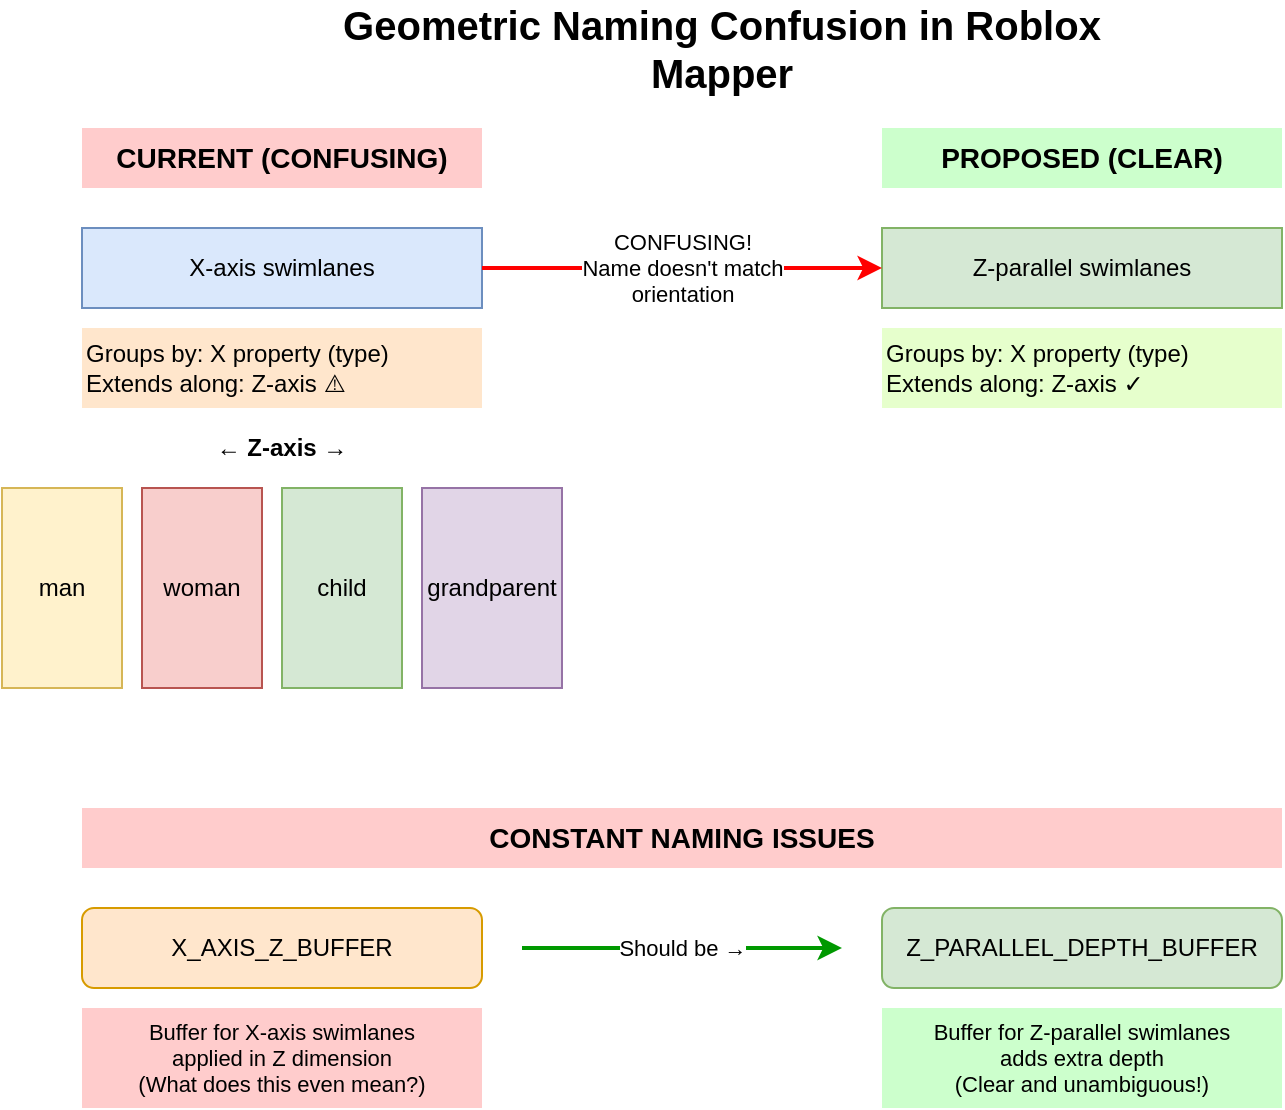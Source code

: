 <mxfile>
  <diagram name="Naming-Confusion" id="naming-confusion">
    <mxGraphModel dx="1000" dy="600" grid="1" gridSize="10" guides="1" tooltips="1" connect="1" arrows="1" fold="1" page="1" pageScale="1" pageWidth="827" pageHeight="1169" math="0" shadow="0">
      <root>
        <mxCell id="0" />
        <mxCell id="1" parent="0" />
        
        <!-- Title -->
        <mxCell id="title" value="Geometric Naming Confusion in Roblox Mapper" style="text;html=1;strokeColor=none;fillColor=none;align=center;verticalAlign=middle;whiteSpace=wrap;rounded=0;fontSize=20;fontStyle=1" parent="1" vertex="1">
          <mxGeometry x="200" y="20" width="400" height="40" as="geometry" />
        </mxCell>
        
        <!-- Current State -->
        <mxCell id="current-label" value="CURRENT (CONFUSING)" style="text;html=1;strokeColor=none;fillColor=#ffcccc;align=center;verticalAlign=middle;whiteSpace=wrap;rounded=0;fontSize=14;fontStyle=1" parent="1" vertex="1">
          <mxGeometry x="80" y="80" width="200" height="30" as="geometry" />
        </mxCell>
        
        <!-- X-axis swimlanes visualization -->
        <mxCell id="x-axis-swim" value="X-axis swimlanes" style="rounded=0;whiteSpace=wrap;html=1;fillColor=#dae8fc;strokeColor=#6c8ebf;" parent="1" vertex="1">
          <mxGeometry x="80" y="130" width="200" height="40" as="geometry" />
        </mxCell>
        
        <mxCell id="x-swim-detail" value="Groups by: X property (type)&#xa;Extends along: Z-axis ⚠️" style="text;html=1;strokeColor=none;fillColor=#ffe6cc;align=left;verticalAlign=middle;whiteSpace=wrap;rounded=0;fontSize=12;" parent="1" vertex="1">
          <mxGeometry x="80" y="180" width="200" height="40" as="geometry" />
        </mxCell>
        
        <!-- Z-axis visualization -->
        <mxCell id="z-arrow" value="← Z-axis →" style="text;html=1;strokeColor=none;fillColor=none;align=center;verticalAlign=middle;whiteSpace=wrap;rounded=0;fontSize=12;fontStyle=1" parent="1" vertex="1">
          <mxGeometry x="120" y="230" width="120" height="20" as="geometry" />
        </mxCell>
        
        <!-- Swimlane blocks -->
        <mxCell id="swim1" value="man" style="rounded=0;whiteSpace=wrap;html=1;fillColor=#fff2cc;strokeColor=#d6b656;" parent="1" vertex="1">
          <mxGeometry x="40" y="260" width="60" height="100" as="geometry" />
        </mxCell>
        
        <mxCell id="swim2" value="woman" style="rounded=0;whiteSpace=wrap;html=1;fillColor=#f8cecc;strokeColor=#b85450;" parent="1" vertex="1">
          <mxGeometry x="110" y="260" width="60" height="100" as="geometry" />
        </mxCell>
        
        <mxCell id="swim3" value="child" style="rounded=0;whiteSpace=wrap;html=1;fillColor=#d5e8d4;strokeColor=#82b366;" parent="1" vertex="1">
          <mxGeometry x="180" y="260" width="60" height="100" as="geometry" />
        </mxCell>
        
        <mxCell id="swim4" value="grandparent" style="rounded=0;whiteSpace=wrap;html=1;fillColor=#e1d5e7;strokeColor=#9673a6;" parent="1" vertex="1">
          <mxGeometry x="250" y="260" width="70" height="100" as="geometry" />
        </mxCell>
        
        <!-- Proposed State -->
        <mxCell id="proposed-label" value="PROPOSED (CLEAR)" style="text;html=1;strokeColor=none;fillColor=#ccffcc;align=center;verticalAlign=middle;whiteSpace=wrap;rounded=0;fontSize=14;fontStyle=1" parent="1" vertex="1">
          <mxGeometry x="480" y="80" width="200" height="30" as="geometry" />
        </mxCell>
        
        <!-- Z-parallel swimlanes -->
        <mxCell id="z-parallel-swim" value="Z-parallel swimlanes" style="rounded=0;whiteSpace=wrap;html=1;fillColor=#d5e8d4;strokeColor=#82b366;" parent="1" vertex="1">
          <mxGeometry x="480" y="130" width="200" height="40" as="geometry" />
        </mxCell>
        
        <mxCell id="z-parallel-detail" value="Groups by: X property (type)&#xa;Extends along: Z-axis ✓" style="text;html=1;strokeColor=none;fillColor=#e6ffcc;align=left;verticalAlign=middle;whiteSpace=wrap;rounded=0;fontSize=12;" parent="1" vertex="1">
          <mxGeometry x="480" y="180" width="200" height="40" as="geometry" />
        </mxCell>
        
        <!-- Problem arrows -->
        <mxCell id="problem1" value="CONFUSING!&#xa;Name doesn't match&#xa;orientation" style="curved=1;endArrow=classic;html=1;strokeColor=#ff0000;strokeWidth=2;exitX=1;exitY=0.5;exitDx=0;exitDy=0;entryX=0;entryY=0.5;entryDx=0;entryDy=0;" parent="1" source="x-axis-swim" target="z-parallel-swim" edge="1">
          <mxGeometry width="50" height="50" relative="1" as="geometry">
            <mxPoint x="350" y="200" as="sourcePoint" />
            <mxPoint x="400" y="150" as="targetPoint" />
          </mxGeometry>
        </mxCell>
        
        <!-- Constants diagram -->
        <mxCell id="const-label" value="CONSTANT NAMING ISSUES" style="text;html=1;strokeColor=none;fillColor=#ffcccc;align=center;verticalAlign=middle;whiteSpace=wrap;rounded=0;fontSize=14;fontStyle=1" parent="1" vertex="1">
          <mxGeometry x="80" y="420" width="600" height="30" as="geometry" />
        </mxCell>
        
        <mxCell id="const-current" value="X_AXIS_Z_BUFFER" style="rounded=1;whiteSpace=wrap;html=1;fillColor=#ffe6cc;strokeColor=#d79b00;" parent="1" vertex="1">
          <mxGeometry x="80" y="470" width="200" height="40" as="geometry" />
        </mxCell>
        
        <mxCell id="const-desc" value="Buffer for X-axis swimlanes&#xa;applied in Z dimension&#xa;(What does this even mean?)" style="text;html=1;strokeColor=none;fillColor=#ffcccc;align=center;verticalAlign=middle;whiteSpace=wrap;rounded=0;fontSize=11;" parent="1" vertex="1">
          <mxGeometry x="80" y="520" width="200" height="50" as="geometry" />
        </mxCell>
        
        <mxCell id="const-arrow" value="Should be →" style="endArrow=classic;html=1;strokeColor=#009900;strokeWidth=2;" parent="1" edge="1">
          <mxGeometry width="50" height="50" relative="1" as="geometry">
            <mxPoint x="300" y="490" as="sourcePoint" />
            <mxPoint x="460" y="490" as="targetPoint" />
          </mxGeometry>
        </mxCell>
        
        <mxCell id="const-proposed" value="Z_PARALLEL_DEPTH_BUFFER" style="rounded=1;whiteSpace=wrap;html=1;fillColor=#d5e8d4;strokeColor=#82b366;" parent="1" vertex="1">
          <mxGeometry x="480" y="470" width="200" height="40" as="geometry" />
        </mxCell>
        
        <mxCell id="const-desc2" value="Buffer for Z-parallel swimlanes&#xa;adds extra depth&#xa;(Clear and unambiguous!)" style="text;html=1;strokeColor=none;fillColor=#ccffcc;align=center;verticalAlign=middle;whiteSpace=wrap;rounded=0;fontSize=11;" parent="1" vertex="1">
          <mxGeometry x="480" y="520" width="200" height="50" as="geometry" />
        </mxCell>
        
      </root>
    </mxGraphModel>
  </diagram>
</mxfile>